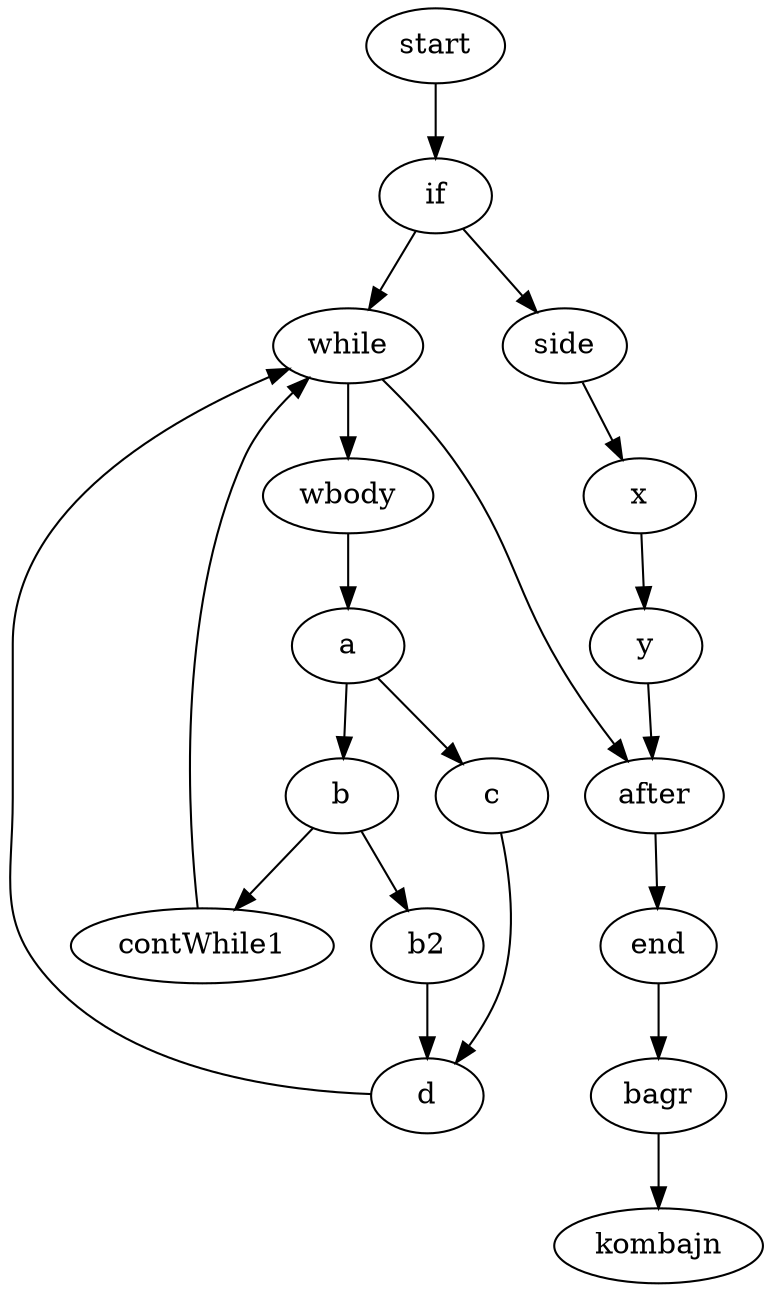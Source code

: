 /*b*/
digraph while {
start->if;
if->while;
if->side;
side->x->y->after;

while;
while->after->end->bagr->kombajn;
while->wbody;
wbody->a;
a->b;
a->c;

b->b2;
b->contWhile1->while;

b2->d;


c->d;
d->while;
}